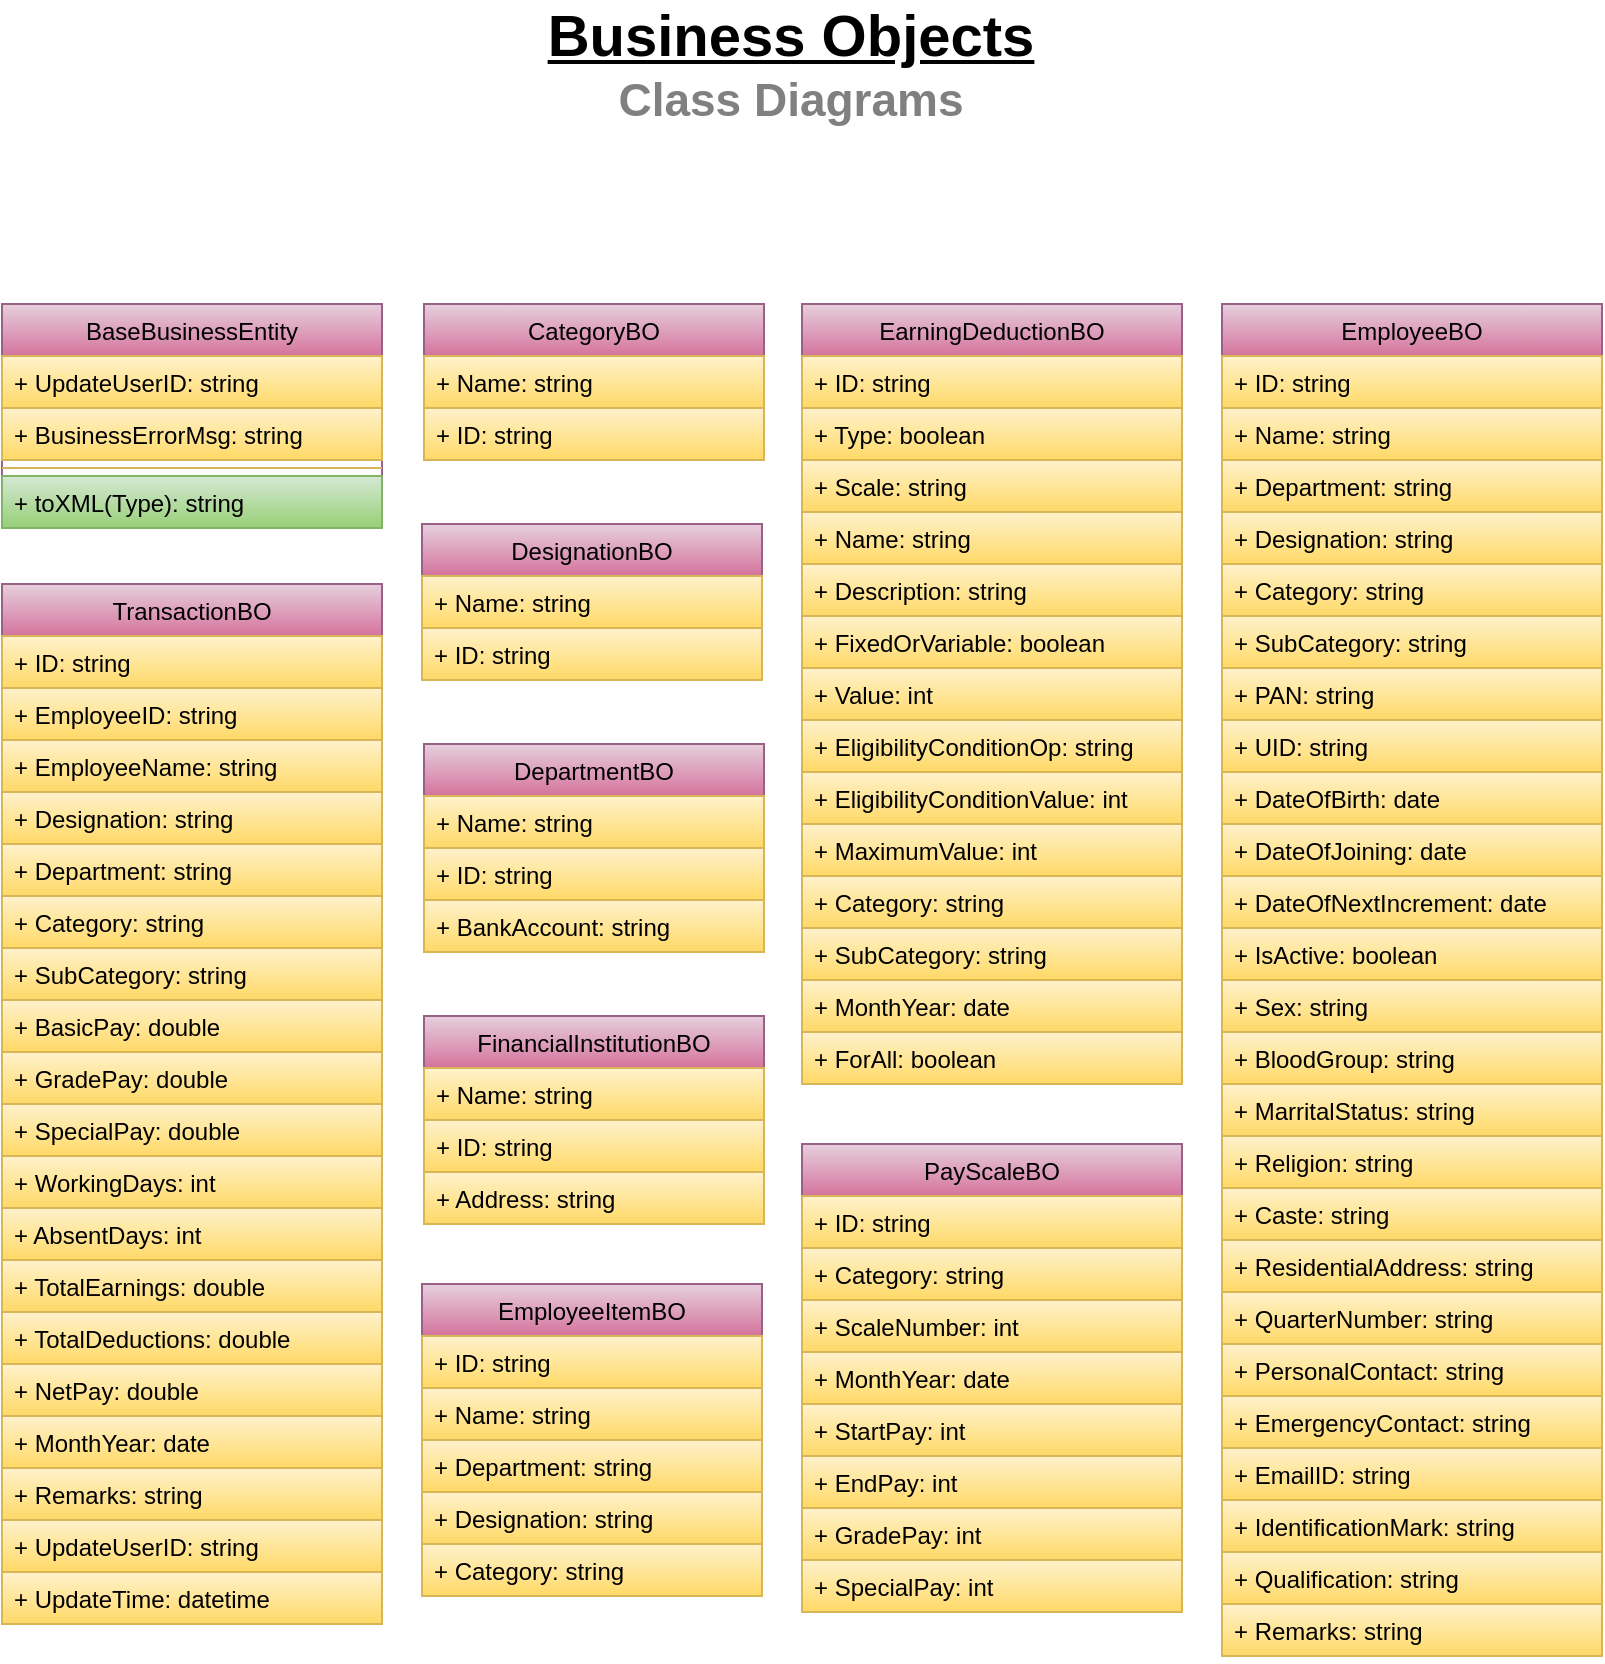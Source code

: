 <mxfile version="13.6.0" type="github">
  <diagram id="C5RBs43oDa-KdzZeNtuy" name="Page-1">
    <mxGraphModel dx="1447" dy="722" grid="1" gridSize="10" guides="1" tooltips="1" connect="1" arrows="1" fold="1" page="1" pageScale="1" pageWidth="827" pageHeight="1169" math="0" shadow="0">
      <root>
        <mxCell id="WIyWlLk6GJQsqaUBKTNV-0" />
        <mxCell id="WIyWlLk6GJQsqaUBKTNV-1" parent="WIyWlLk6GJQsqaUBKTNV-0" />
        <mxCell id="N1QTLzZFye_Z8eLdZ8pb-5" value="CategoryBO" style="swimlane;fontStyle=0;childLayout=stackLayout;horizontal=1;startSize=26;fillColor=#e6d0de;horizontalStack=0;resizeParent=1;resizeParentMax=0;resizeLast=0;collapsible=1;marginBottom=0;gradientColor=#d5739d;strokeColor=#996185;" vertex="1" parent="WIyWlLk6GJQsqaUBKTNV-1">
          <mxGeometry x="231" y="270" width="170" height="78" as="geometry" />
        </mxCell>
        <mxCell id="N1QTLzZFye_Z8eLdZ8pb-6" value="+ Name: string" style="text;strokeColor=#d6b656;fillColor=#fff2cc;align=left;verticalAlign=top;spacingLeft=4;spacingRight=4;overflow=hidden;rotatable=0;points=[[0,0.5],[1,0.5]];portConstraint=eastwest;gradientColor=#ffd966;" vertex="1" parent="N1QTLzZFye_Z8eLdZ8pb-5">
          <mxGeometry y="26" width="170" height="26" as="geometry" />
        </mxCell>
        <mxCell id="N1QTLzZFye_Z8eLdZ8pb-7" value="+ ID: string" style="text;strokeColor=#d6b656;fillColor=#fff2cc;align=left;verticalAlign=top;spacingLeft=4;spacingRight=4;overflow=hidden;rotatable=0;points=[[0,0.5],[1,0.5]];portConstraint=eastwest;gradientColor=#ffd966;" vertex="1" parent="N1QTLzZFye_Z8eLdZ8pb-5">
          <mxGeometry y="52" width="170" height="26" as="geometry" />
        </mxCell>
        <mxCell id="N1QTLzZFye_Z8eLdZ8pb-16" value="EarningDeductionBO" style="swimlane;fontStyle=0;childLayout=stackLayout;horizontal=1;startSize=26;fillColor=#e6d0de;horizontalStack=0;resizeParent=1;resizeParentMax=0;resizeLast=0;collapsible=1;marginBottom=0;gradientColor=#d5739d;strokeColor=#996185;" vertex="1" parent="WIyWlLk6GJQsqaUBKTNV-1">
          <mxGeometry x="420" y="270" width="190" height="390" as="geometry" />
        </mxCell>
        <mxCell id="N1QTLzZFye_Z8eLdZ8pb-17" value="+ ID: string" style="text;strokeColor=#d6b656;fillColor=#fff2cc;align=left;verticalAlign=top;spacingLeft=4;spacingRight=4;overflow=hidden;rotatable=0;points=[[0,0.5],[1,0.5]];portConstraint=eastwest;gradientColor=#ffd966;" vertex="1" parent="N1QTLzZFye_Z8eLdZ8pb-16">
          <mxGeometry y="26" width="190" height="26" as="geometry" />
        </mxCell>
        <mxCell id="N1QTLzZFye_Z8eLdZ8pb-25" value="+ Type: boolean" style="text;strokeColor=#d6b656;fillColor=#fff2cc;align=left;verticalAlign=top;spacingLeft=4;spacingRight=4;overflow=hidden;rotatable=0;points=[[0,0.5],[1,0.5]];portConstraint=eastwest;gradientColor=#ffd966;" vertex="1" parent="N1QTLzZFye_Z8eLdZ8pb-16">
          <mxGeometry y="52" width="190" height="26" as="geometry" />
        </mxCell>
        <mxCell id="N1QTLzZFye_Z8eLdZ8pb-24" value="+ Scale: string" style="text;strokeColor=#d6b656;fillColor=#fff2cc;align=left;verticalAlign=top;spacingLeft=4;spacingRight=4;overflow=hidden;rotatable=0;points=[[0,0.5],[1,0.5]];portConstraint=eastwest;gradientColor=#ffd966;" vertex="1" parent="N1QTLzZFye_Z8eLdZ8pb-16">
          <mxGeometry y="78" width="190" height="26" as="geometry" />
        </mxCell>
        <mxCell id="N1QTLzZFye_Z8eLdZ8pb-23" value="+ Name: string" style="text;strokeColor=#d6b656;fillColor=#fff2cc;align=left;verticalAlign=top;spacingLeft=4;spacingRight=4;overflow=hidden;rotatable=0;points=[[0,0.5],[1,0.5]];portConstraint=eastwest;gradientColor=#ffd966;" vertex="1" parent="N1QTLzZFye_Z8eLdZ8pb-16">
          <mxGeometry y="104" width="190" height="26" as="geometry" />
        </mxCell>
        <mxCell id="N1QTLzZFye_Z8eLdZ8pb-18" value="+ Description: string" style="text;strokeColor=#d6b656;fillColor=#fff2cc;align=left;verticalAlign=top;spacingLeft=4;spacingRight=4;overflow=hidden;rotatable=0;points=[[0,0.5],[1,0.5]];portConstraint=eastwest;gradientColor=#ffd966;" vertex="1" parent="N1QTLzZFye_Z8eLdZ8pb-16">
          <mxGeometry y="130" width="190" height="26" as="geometry" />
        </mxCell>
        <mxCell id="N1QTLzZFye_Z8eLdZ8pb-20" value="+ FixedOrVariable: boolean" style="text;strokeColor=#d6b656;fillColor=#fff2cc;align=left;verticalAlign=top;spacingLeft=4;spacingRight=4;overflow=hidden;rotatable=0;points=[[0,0.5],[1,0.5]];portConstraint=eastwest;gradientColor=#ffd966;" vertex="1" parent="N1QTLzZFye_Z8eLdZ8pb-16">
          <mxGeometry y="156" width="190" height="26" as="geometry" />
        </mxCell>
        <mxCell id="N1QTLzZFye_Z8eLdZ8pb-22" value="+ Value: int" style="text;strokeColor=#d6b656;fillColor=#fff2cc;align=left;verticalAlign=top;spacingLeft=4;spacingRight=4;overflow=hidden;rotatable=0;points=[[0,0.5],[1,0.5]];portConstraint=eastwest;gradientColor=#ffd966;" vertex="1" parent="N1QTLzZFye_Z8eLdZ8pb-16">
          <mxGeometry y="182" width="190" height="26" as="geometry" />
        </mxCell>
        <mxCell id="N1QTLzZFye_Z8eLdZ8pb-21" value="+ EligibilityConditionOp: string" style="text;strokeColor=#d6b656;fillColor=#fff2cc;align=left;verticalAlign=top;spacingLeft=4;spacingRight=4;overflow=hidden;rotatable=0;points=[[0,0.5],[1,0.5]];portConstraint=eastwest;gradientColor=#ffd966;" vertex="1" parent="N1QTLzZFye_Z8eLdZ8pb-16">
          <mxGeometry y="208" width="190" height="26" as="geometry" />
        </mxCell>
        <mxCell id="N1QTLzZFye_Z8eLdZ8pb-26" value="+ EligibilityConditionValue: int" style="text;strokeColor=#d6b656;fillColor=#fff2cc;align=left;verticalAlign=top;spacingLeft=4;spacingRight=4;overflow=hidden;rotatable=0;points=[[0,0.5],[1,0.5]];portConstraint=eastwest;gradientColor=#ffd966;" vertex="1" parent="N1QTLzZFye_Z8eLdZ8pb-16">
          <mxGeometry y="234" width="190" height="26" as="geometry" />
        </mxCell>
        <mxCell id="N1QTLzZFye_Z8eLdZ8pb-27" value="+ MaximumValue: int" style="text;strokeColor=#d6b656;fillColor=#fff2cc;align=left;verticalAlign=top;spacingLeft=4;spacingRight=4;overflow=hidden;rotatable=0;points=[[0,0.5],[1,0.5]];portConstraint=eastwest;gradientColor=#ffd966;" vertex="1" parent="N1QTLzZFye_Z8eLdZ8pb-16">
          <mxGeometry y="260" width="190" height="26" as="geometry" />
        </mxCell>
        <mxCell id="N1QTLzZFye_Z8eLdZ8pb-28" value="+ Category: string" style="text;strokeColor=#d6b656;fillColor=#fff2cc;align=left;verticalAlign=top;spacingLeft=4;spacingRight=4;overflow=hidden;rotatable=0;points=[[0,0.5],[1,0.5]];portConstraint=eastwest;gradientColor=#ffd966;" vertex="1" parent="N1QTLzZFye_Z8eLdZ8pb-16">
          <mxGeometry y="286" width="190" height="26" as="geometry" />
        </mxCell>
        <mxCell id="N1QTLzZFye_Z8eLdZ8pb-29" value="+ SubCategory: string" style="text;strokeColor=#d6b656;fillColor=#fff2cc;align=left;verticalAlign=top;spacingLeft=4;spacingRight=4;overflow=hidden;rotatable=0;points=[[0,0.5],[1,0.5]];portConstraint=eastwest;gradientColor=#ffd966;" vertex="1" parent="N1QTLzZFye_Z8eLdZ8pb-16">
          <mxGeometry y="312" width="190" height="26" as="geometry" />
        </mxCell>
        <mxCell id="N1QTLzZFye_Z8eLdZ8pb-19" value="+ MonthYear: date" style="text;strokeColor=#d6b656;fillColor=#fff2cc;align=left;verticalAlign=top;spacingLeft=4;spacingRight=4;overflow=hidden;rotatable=0;points=[[0,0.5],[1,0.5]];portConstraint=eastwest;gradientColor=#ffd966;" vertex="1" parent="N1QTLzZFye_Z8eLdZ8pb-16">
          <mxGeometry y="338" width="190" height="26" as="geometry" />
        </mxCell>
        <mxCell id="N1QTLzZFye_Z8eLdZ8pb-30" value="+ ForAll: boolean" style="text;strokeColor=#d6b656;fillColor=#fff2cc;align=left;verticalAlign=top;spacingLeft=4;spacingRight=4;overflow=hidden;rotatable=0;points=[[0,0.5],[1,0.5]];portConstraint=eastwest;gradientColor=#ffd966;" vertex="1" parent="N1QTLzZFye_Z8eLdZ8pb-16">
          <mxGeometry y="364" width="190" height="26" as="geometry" />
        </mxCell>
        <mxCell id="N1QTLzZFye_Z8eLdZ8pb-46" value="EmployeeBO" style="swimlane;fontStyle=0;childLayout=stackLayout;horizontal=1;startSize=26;fillColor=#e6d0de;horizontalStack=0;resizeParent=1;resizeParentMax=0;resizeLast=0;collapsible=1;marginBottom=0;gradientColor=#d5739d;strokeColor=#996185;" vertex="1" parent="WIyWlLk6GJQsqaUBKTNV-1">
          <mxGeometry x="630" y="270" width="190" height="676" as="geometry" />
        </mxCell>
        <mxCell id="N1QTLzZFye_Z8eLdZ8pb-47" value="+ ID: string" style="text;strokeColor=#d6b656;fillColor=#fff2cc;align=left;verticalAlign=top;spacingLeft=4;spacingRight=4;overflow=hidden;rotatable=0;points=[[0,0.5],[1,0.5]];portConstraint=eastwest;gradientColor=#ffd966;" vertex="1" parent="N1QTLzZFye_Z8eLdZ8pb-46">
          <mxGeometry y="26" width="190" height="26" as="geometry" />
        </mxCell>
        <mxCell id="N1QTLzZFye_Z8eLdZ8pb-48" value="+ Name: string" style="text;strokeColor=#d6b656;fillColor=#fff2cc;align=left;verticalAlign=top;spacingLeft=4;spacingRight=4;overflow=hidden;rotatable=0;points=[[0,0.5],[1,0.5]];portConstraint=eastwest;gradientColor=#ffd966;" vertex="1" parent="N1QTLzZFye_Z8eLdZ8pb-46">
          <mxGeometry y="52" width="190" height="26" as="geometry" />
        </mxCell>
        <mxCell id="N1QTLzZFye_Z8eLdZ8pb-49" value="+ Department: string" style="text;strokeColor=#d6b656;fillColor=#fff2cc;align=left;verticalAlign=top;spacingLeft=4;spacingRight=4;overflow=hidden;rotatable=0;points=[[0,0.5],[1,0.5]];portConstraint=eastwest;gradientColor=#ffd966;" vertex="1" parent="N1QTLzZFye_Z8eLdZ8pb-46">
          <mxGeometry y="78" width="190" height="26" as="geometry" />
        </mxCell>
        <mxCell id="N1QTLzZFye_Z8eLdZ8pb-50" value="+ Designation: string" style="text;strokeColor=#d6b656;fillColor=#fff2cc;align=left;verticalAlign=top;spacingLeft=4;spacingRight=4;overflow=hidden;rotatable=0;points=[[0,0.5],[1,0.5]];portConstraint=eastwest;gradientColor=#ffd966;" vertex="1" parent="N1QTLzZFye_Z8eLdZ8pb-46">
          <mxGeometry y="104" width="190" height="26" as="geometry" />
        </mxCell>
        <mxCell id="N1QTLzZFye_Z8eLdZ8pb-51" value="+ Category: string" style="text;strokeColor=#d6b656;fillColor=#fff2cc;align=left;verticalAlign=top;spacingLeft=4;spacingRight=4;overflow=hidden;rotatable=0;points=[[0,0.5],[1,0.5]];portConstraint=eastwest;gradientColor=#ffd966;" vertex="1" parent="N1QTLzZFye_Z8eLdZ8pb-46">
          <mxGeometry y="130" width="190" height="26" as="geometry" />
        </mxCell>
        <mxCell id="N1QTLzZFye_Z8eLdZ8pb-52" value="+ SubCategory: string" style="text;strokeColor=#d6b656;fillColor=#fff2cc;align=left;verticalAlign=top;spacingLeft=4;spacingRight=4;overflow=hidden;rotatable=0;points=[[0,0.5],[1,0.5]];portConstraint=eastwest;gradientColor=#ffd966;" vertex="1" parent="N1QTLzZFye_Z8eLdZ8pb-46">
          <mxGeometry y="156" width="190" height="26" as="geometry" />
        </mxCell>
        <mxCell id="N1QTLzZFye_Z8eLdZ8pb-53" value="+ PAN: string" style="text;strokeColor=#d6b656;fillColor=#fff2cc;align=left;verticalAlign=top;spacingLeft=4;spacingRight=4;overflow=hidden;rotatable=0;points=[[0,0.5],[1,0.5]];portConstraint=eastwest;gradientColor=#ffd966;" vertex="1" parent="N1QTLzZFye_Z8eLdZ8pb-46">
          <mxGeometry y="182" width="190" height="26" as="geometry" />
        </mxCell>
        <mxCell id="N1QTLzZFye_Z8eLdZ8pb-54" value="+ UID: string" style="text;strokeColor=#d6b656;fillColor=#fff2cc;align=left;verticalAlign=top;spacingLeft=4;spacingRight=4;overflow=hidden;rotatable=0;points=[[0,0.5],[1,0.5]];portConstraint=eastwest;gradientColor=#ffd966;" vertex="1" parent="N1QTLzZFye_Z8eLdZ8pb-46">
          <mxGeometry y="208" width="190" height="26" as="geometry" />
        </mxCell>
        <mxCell id="N1QTLzZFye_Z8eLdZ8pb-55" value="+ DateOfBirth: date" style="text;strokeColor=#d6b656;fillColor=#fff2cc;align=left;verticalAlign=top;spacingLeft=4;spacingRight=4;overflow=hidden;rotatable=0;points=[[0,0.5],[1,0.5]];portConstraint=eastwest;gradientColor=#ffd966;" vertex="1" parent="N1QTLzZFye_Z8eLdZ8pb-46">
          <mxGeometry y="234" width="190" height="26" as="geometry" />
        </mxCell>
        <mxCell id="N1QTLzZFye_Z8eLdZ8pb-56" value="+ DateOfJoining: date" style="text;strokeColor=#d6b656;fillColor=#fff2cc;align=left;verticalAlign=top;spacingLeft=4;spacingRight=4;overflow=hidden;rotatable=0;points=[[0,0.5],[1,0.5]];portConstraint=eastwest;gradientColor=#ffd966;" vertex="1" parent="N1QTLzZFye_Z8eLdZ8pb-46">
          <mxGeometry y="260" width="190" height="26" as="geometry" />
        </mxCell>
        <mxCell id="N1QTLzZFye_Z8eLdZ8pb-57" value="+ DateOfNextIncrement: date" style="text;strokeColor=#d6b656;fillColor=#fff2cc;align=left;verticalAlign=top;spacingLeft=4;spacingRight=4;overflow=hidden;rotatable=0;points=[[0,0.5],[1,0.5]];portConstraint=eastwest;gradientColor=#ffd966;" vertex="1" parent="N1QTLzZFye_Z8eLdZ8pb-46">
          <mxGeometry y="286" width="190" height="26" as="geometry" />
        </mxCell>
        <mxCell id="N1QTLzZFye_Z8eLdZ8pb-58" value="+ IsActive: boolean" style="text;strokeColor=#d6b656;fillColor=#fff2cc;align=left;verticalAlign=top;spacingLeft=4;spacingRight=4;overflow=hidden;rotatable=0;points=[[0,0.5],[1,0.5]];portConstraint=eastwest;gradientColor=#ffd966;" vertex="1" parent="N1QTLzZFye_Z8eLdZ8pb-46">
          <mxGeometry y="312" width="190" height="26" as="geometry" />
        </mxCell>
        <mxCell id="N1QTLzZFye_Z8eLdZ8pb-61" value="+ Sex: string" style="text;strokeColor=#d6b656;fillColor=#fff2cc;align=left;verticalAlign=top;spacingLeft=4;spacingRight=4;overflow=hidden;rotatable=0;points=[[0,0.5],[1,0.5]];portConstraint=eastwest;gradientColor=#ffd966;" vertex="1" parent="N1QTLzZFye_Z8eLdZ8pb-46">
          <mxGeometry y="338" width="190" height="26" as="geometry" />
        </mxCell>
        <mxCell id="N1QTLzZFye_Z8eLdZ8pb-64" value="+ BloodGroup: string" style="text;strokeColor=#d6b656;fillColor=#fff2cc;align=left;verticalAlign=top;spacingLeft=4;spacingRight=4;overflow=hidden;rotatable=0;points=[[0,0.5],[1,0.5]];portConstraint=eastwest;gradientColor=#ffd966;" vertex="1" parent="N1QTLzZFye_Z8eLdZ8pb-46">
          <mxGeometry y="364" width="190" height="26" as="geometry" />
        </mxCell>
        <mxCell id="N1QTLzZFye_Z8eLdZ8pb-66" value="+ MarritalStatus: string" style="text;strokeColor=#d6b656;fillColor=#fff2cc;align=left;verticalAlign=top;spacingLeft=4;spacingRight=4;overflow=hidden;rotatable=0;points=[[0,0.5],[1,0.5]];portConstraint=eastwest;gradientColor=#ffd966;" vertex="1" parent="N1QTLzZFye_Z8eLdZ8pb-46">
          <mxGeometry y="390" width="190" height="26" as="geometry" />
        </mxCell>
        <mxCell id="N1QTLzZFye_Z8eLdZ8pb-65" value="+ Religion: string" style="text;strokeColor=#d6b656;fillColor=#fff2cc;align=left;verticalAlign=top;spacingLeft=4;spacingRight=4;overflow=hidden;rotatable=0;points=[[0,0.5],[1,0.5]];portConstraint=eastwest;gradientColor=#ffd966;" vertex="1" parent="N1QTLzZFye_Z8eLdZ8pb-46">
          <mxGeometry y="416" width="190" height="26" as="geometry" />
        </mxCell>
        <mxCell id="N1QTLzZFye_Z8eLdZ8pb-63" value="+ Caste: string" style="text;strokeColor=#d6b656;fillColor=#fff2cc;align=left;verticalAlign=top;spacingLeft=4;spacingRight=4;overflow=hidden;rotatable=0;points=[[0,0.5],[1,0.5]];portConstraint=eastwest;gradientColor=#ffd966;" vertex="1" parent="N1QTLzZFye_Z8eLdZ8pb-46">
          <mxGeometry y="442" width="190" height="26" as="geometry" />
        </mxCell>
        <mxCell id="N1QTLzZFye_Z8eLdZ8pb-62" value="+ ResidentialAddress: string" style="text;strokeColor=#d6b656;fillColor=#fff2cc;align=left;verticalAlign=top;spacingLeft=4;spacingRight=4;overflow=hidden;rotatable=0;points=[[0,0.5],[1,0.5]];portConstraint=eastwest;gradientColor=#ffd966;" vertex="1" parent="N1QTLzZFye_Z8eLdZ8pb-46">
          <mxGeometry y="468" width="190" height="26" as="geometry" />
        </mxCell>
        <mxCell id="N1QTLzZFye_Z8eLdZ8pb-59" value="+ QuarterNumber: string" style="text;strokeColor=#d6b656;fillColor=#fff2cc;align=left;verticalAlign=top;spacingLeft=4;spacingRight=4;overflow=hidden;rotatable=0;points=[[0,0.5],[1,0.5]];portConstraint=eastwest;gradientColor=#ffd966;" vertex="1" parent="N1QTLzZFye_Z8eLdZ8pb-46">
          <mxGeometry y="494" width="190" height="26" as="geometry" />
        </mxCell>
        <mxCell id="N1QTLzZFye_Z8eLdZ8pb-60" value="+ PersonalContact: string" style="text;strokeColor=#d6b656;fillColor=#fff2cc;align=left;verticalAlign=top;spacingLeft=4;spacingRight=4;overflow=hidden;rotatable=0;points=[[0,0.5],[1,0.5]];portConstraint=eastwest;gradientColor=#ffd966;" vertex="1" parent="N1QTLzZFye_Z8eLdZ8pb-46">
          <mxGeometry y="520" width="190" height="26" as="geometry" />
        </mxCell>
        <mxCell id="N1QTLzZFye_Z8eLdZ8pb-69" value="+ EmergencyContact: string" style="text;strokeColor=#d6b656;fillColor=#fff2cc;align=left;verticalAlign=top;spacingLeft=4;spacingRight=4;overflow=hidden;rotatable=0;points=[[0,0.5],[1,0.5]];portConstraint=eastwest;gradientColor=#ffd966;" vertex="1" parent="N1QTLzZFye_Z8eLdZ8pb-46">
          <mxGeometry y="546" width="190" height="26" as="geometry" />
        </mxCell>
        <mxCell id="N1QTLzZFye_Z8eLdZ8pb-68" value="+ EmailID: string" style="text;strokeColor=#d6b656;fillColor=#fff2cc;align=left;verticalAlign=top;spacingLeft=4;spacingRight=4;overflow=hidden;rotatable=0;points=[[0,0.5],[1,0.5]];portConstraint=eastwest;gradientColor=#ffd966;" vertex="1" parent="N1QTLzZFye_Z8eLdZ8pb-46">
          <mxGeometry y="572" width="190" height="26" as="geometry" />
        </mxCell>
        <mxCell id="N1QTLzZFye_Z8eLdZ8pb-67" value="+ IdentificationMark: string" style="text;strokeColor=#d6b656;fillColor=#fff2cc;align=left;verticalAlign=top;spacingLeft=4;spacingRight=4;overflow=hidden;rotatable=0;points=[[0,0.5],[1,0.5]];portConstraint=eastwest;gradientColor=#ffd966;" vertex="1" parent="N1QTLzZFye_Z8eLdZ8pb-46">
          <mxGeometry y="598" width="190" height="26" as="geometry" />
        </mxCell>
        <mxCell id="N1QTLzZFye_Z8eLdZ8pb-72" value="+ Qualification: string" style="text;strokeColor=#d6b656;fillColor=#fff2cc;align=left;verticalAlign=top;spacingLeft=4;spacingRight=4;overflow=hidden;rotatable=0;points=[[0,0.5],[1,0.5]];portConstraint=eastwest;gradientColor=#ffd966;" vertex="1" parent="N1QTLzZFye_Z8eLdZ8pb-46">
          <mxGeometry y="624" width="190" height="26" as="geometry" />
        </mxCell>
        <mxCell id="N1QTLzZFye_Z8eLdZ8pb-71" value="+ Remarks: string" style="text;strokeColor=#d6b656;fillColor=#fff2cc;align=left;verticalAlign=top;spacingLeft=4;spacingRight=4;overflow=hidden;rotatable=0;points=[[0,0.5],[1,0.5]];portConstraint=eastwest;gradientColor=#ffd966;" vertex="1" parent="N1QTLzZFye_Z8eLdZ8pb-46">
          <mxGeometry y="650" width="190" height="26" as="geometry" />
        </mxCell>
        <mxCell id="N1QTLzZFye_Z8eLdZ8pb-13" value="DesignationBO" style="swimlane;fontStyle=0;childLayout=stackLayout;horizontal=1;startSize=26;fillColor=#e6d0de;horizontalStack=0;resizeParent=1;resizeParentMax=0;resizeLast=0;collapsible=1;marginBottom=0;gradientColor=#d5739d;strokeColor=#996185;" vertex="1" parent="WIyWlLk6GJQsqaUBKTNV-1">
          <mxGeometry x="230" y="380" width="170" height="78" as="geometry" />
        </mxCell>
        <mxCell id="N1QTLzZFye_Z8eLdZ8pb-14" value="+ Name: string" style="text;strokeColor=#d6b656;fillColor=#fff2cc;align=left;verticalAlign=top;spacingLeft=4;spacingRight=4;overflow=hidden;rotatable=0;points=[[0,0.5],[1,0.5]];portConstraint=eastwest;gradientColor=#ffd966;" vertex="1" parent="N1QTLzZFye_Z8eLdZ8pb-13">
          <mxGeometry y="26" width="170" height="26" as="geometry" />
        </mxCell>
        <mxCell id="N1QTLzZFye_Z8eLdZ8pb-15" value="+ ID: string" style="text;strokeColor=#d6b656;fillColor=#fff2cc;align=left;verticalAlign=top;spacingLeft=4;spacingRight=4;overflow=hidden;rotatable=0;points=[[0,0.5],[1,0.5]];portConstraint=eastwest;gradientColor=#ffd966;" vertex="1" parent="N1QTLzZFye_Z8eLdZ8pb-13">
          <mxGeometry y="52" width="170" height="26" as="geometry" />
        </mxCell>
        <mxCell id="N1QTLzZFye_Z8eLdZ8pb-9" value="DepartmentBO" style="swimlane;fontStyle=0;childLayout=stackLayout;horizontal=1;startSize=26;fillColor=#e6d0de;horizontalStack=0;resizeParent=1;resizeParentMax=0;resizeLast=0;collapsible=1;marginBottom=0;gradientColor=#d5739d;strokeColor=#996185;" vertex="1" parent="WIyWlLk6GJQsqaUBKTNV-1">
          <mxGeometry x="231" y="490" width="170" height="104" as="geometry" />
        </mxCell>
        <mxCell id="N1QTLzZFye_Z8eLdZ8pb-10" value="+ Name: string" style="text;strokeColor=#d6b656;fillColor=#fff2cc;align=left;verticalAlign=top;spacingLeft=4;spacingRight=4;overflow=hidden;rotatable=0;points=[[0,0.5],[1,0.5]];portConstraint=eastwest;gradientColor=#ffd966;" vertex="1" parent="N1QTLzZFye_Z8eLdZ8pb-9">
          <mxGeometry y="26" width="170" height="26" as="geometry" />
        </mxCell>
        <mxCell id="N1QTLzZFye_Z8eLdZ8pb-11" value="+ ID: string" style="text;strokeColor=#d6b656;fillColor=#fff2cc;align=left;verticalAlign=top;spacingLeft=4;spacingRight=4;overflow=hidden;rotatable=0;points=[[0,0.5],[1,0.5]];portConstraint=eastwest;gradientColor=#ffd966;" vertex="1" parent="N1QTLzZFye_Z8eLdZ8pb-9">
          <mxGeometry y="52" width="170" height="26" as="geometry" />
        </mxCell>
        <mxCell id="N1QTLzZFye_Z8eLdZ8pb-12" value="+ BankAccount: string" style="text;strokeColor=#d6b656;fillColor=#fff2cc;align=left;verticalAlign=top;spacingLeft=4;spacingRight=4;overflow=hidden;rotatable=0;points=[[0,0.5],[1,0.5]];portConstraint=eastwest;gradientColor=#ffd966;" vertex="1" parent="N1QTLzZFye_Z8eLdZ8pb-9">
          <mxGeometry y="78" width="170" height="26" as="geometry" />
        </mxCell>
        <mxCell id="N1QTLzZFye_Z8eLdZ8pb-73" value="FinancialInstitutionBO" style="swimlane;fontStyle=0;childLayout=stackLayout;horizontal=1;startSize=26;fillColor=#e6d0de;horizontalStack=0;resizeParent=1;resizeParentMax=0;resizeLast=0;collapsible=1;marginBottom=0;gradientColor=#d5739d;strokeColor=#996185;" vertex="1" parent="WIyWlLk6GJQsqaUBKTNV-1">
          <mxGeometry x="231" y="626" width="170" height="104" as="geometry" />
        </mxCell>
        <mxCell id="N1QTLzZFye_Z8eLdZ8pb-74" value="+ Name: string" style="text;strokeColor=#d6b656;fillColor=#fff2cc;align=left;verticalAlign=top;spacingLeft=4;spacingRight=4;overflow=hidden;rotatable=0;points=[[0,0.5],[1,0.5]];portConstraint=eastwest;gradientColor=#ffd966;" vertex="1" parent="N1QTLzZFye_Z8eLdZ8pb-73">
          <mxGeometry y="26" width="170" height="26" as="geometry" />
        </mxCell>
        <mxCell id="N1QTLzZFye_Z8eLdZ8pb-75" value="+ ID: string" style="text;strokeColor=#d6b656;fillColor=#fff2cc;align=left;verticalAlign=top;spacingLeft=4;spacingRight=4;overflow=hidden;rotatable=0;points=[[0,0.5],[1,0.5]];portConstraint=eastwest;gradientColor=#ffd966;" vertex="1" parent="N1QTLzZFye_Z8eLdZ8pb-73">
          <mxGeometry y="52" width="170" height="26" as="geometry" />
        </mxCell>
        <mxCell id="N1QTLzZFye_Z8eLdZ8pb-76" value="+ Address: string" style="text;strokeColor=#d6b656;fillColor=#fff2cc;align=left;verticalAlign=top;spacingLeft=4;spacingRight=4;overflow=hidden;rotatable=0;points=[[0,0.5],[1,0.5]];portConstraint=eastwest;gradientColor=#ffd966;" vertex="1" parent="N1QTLzZFye_Z8eLdZ8pb-73">
          <mxGeometry y="78" width="170" height="26" as="geometry" />
        </mxCell>
        <mxCell id="N1QTLzZFye_Z8eLdZ8pb-77" value="PayScaleBO" style="swimlane;fontStyle=0;childLayout=stackLayout;horizontal=1;startSize=26;fillColor=#e6d0de;horizontalStack=0;resizeParent=1;resizeParentMax=0;resizeLast=0;collapsible=1;marginBottom=0;gradientColor=#d5739d;strokeColor=#996185;" vertex="1" parent="WIyWlLk6GJQsqaUBKTNV-1">
          <mxGeometry x="420" y="690" width="190" height="234" as="geometry" />
        </mxCell>
        <mxCell id="N1QTLzZFye_Z8eLdZ8pb-79" value="+ ID: string" style="text;strokeColor=#d6b656;fillColor=#fff2cc;align=left;verticalAlign=top;spacingLeft=4;spacingRight=4;overflow=hidden;rotatable=0;points=[[0,0.5],[1,0.5]];portConstraint=eastwest;gradientColor=#ffd966;" vertex="1" parent="N1QTLzZFye_Z8eLdZ8pb-77">
          <mxGeometry y="26" width="190" height="26" as="geometry" />
        </mxCell>
        <mxCell id="N1QTLzZFye_Z8eLdZ8pb-83" value="+ Category: string" style="text;strokeColor=#d6b656;fillColor=#fff2cc;align=left;verticalAlign=top;spacingLeft=4;spacingRight=4;overflow=hidden;rotatable=0;points=[[0,0.5],[1,0.5]];portConstraint=eastwest;gradientColor=#ffd966;" vertex="1" parent="N1QTLzZFye_Z8eLdZ8pb-77">
          <mxGeometry y="52" width="190" height="26" as="geometry" />
        </mxCell>
        <mxCell id="N1QTLzZFye_Z8eLdZ8pb-81" value="+ ScaleNumber: int" style="text;strokeColor=#d6b656;fillColor=#fff2cc;align=left;verticalAlign=top;spacingLeft=4;spacingRight=4;overflow=hidden;rotatable=0;points=[[0,0.5],[1,0.5]];portConstraint=eastwest;gradientColor=#ffd966;" vertex="1" parent="N1QTLzZFye_Z8eLdZ8pb-77">
          <mxGeometry y="78" width="190" height="26" as="geometry" />
        </mxCell>
        <mxCell id="N1QTLzZFye_Z8eLdZ8pb-82" value="+ MonthYear: date" style="text;strokeColor=#d6b656;fillColor=#fff2cc;align=left;verticalAlign=top;spacingLeft=4;spacingRight=4;overflow=hidden;rotatable=0;points=[[0,0.5],[1,0.5]];portConstraint=eastwest;gradientColor=#ffd966;" vertex="1" parent="N1QTLzZFye_Z8eLdZ8pb-77">
          <mxGeometry y="104" width="190" height="26" as="geometry" />
        </mxCell>
        <mxCell id="N1QTLzZFye_Z8eLdZ8pb-78" value="+ StartPay: int" style="text;strokeColor=#d6b656;fillColor=#fff2cc;align=left;verticalAlign=top;spacingLeft=4;spacingRight=4;overflow=hidden;rotatable=0;points=[[0,0.5],[1,0.5]];portConstraint=eastwest;gradientColor=#ffd966;" vertex="1" parent="N1QTLzZFye_Z8eLdZ8pb-77">
          <mxGeometry y="130" width="190" height="26" as="geometry" />
        </mxCell>
        <mxCell id="N1QTLzZFye_Z8eLdZ8pb-85" value="+ EndPay: int" style="text;strokeColor=#d6b656;fillColor=#fff2cc;align=left;verticalAlign=top;spacingLeft=4;spacingRight=4;overflow=hidden;rotatable=0;points=[[0,0.5],[1,0.5]];portConstraint=eastwest;gradientColor=#ffd966;" vertex="1" parent="N1QTLzZFye_Z8eLdZ8pb-77">
          <mxGeometry y="156" width="190" height="26" as="geometry" />
        </mxCell>
        <mxCell id="N1QTLzZFye_Z8eLdZ8pb-84" value="+ GradePay: int" style="text;strokeColor=#d6b656;fillColor=#fff2cc;align=left;verticalAlign=top;spacingLeft=4;spacingRight=4;overflow=hidden;rotatable=0;points=[[0,0.5],[1,0.5]];portConstraint=eastwest;gradientColor=#ffd966;" vertex="1" parent="N1QTLzZFye_Z8eLdZ8pb-77">
          <mxGeometry y="182" width="190" height="26" as="geometry" />
        </mxCell>
        <mxCell id="N1QTLzZFye_Z8eLdZ8pb-80" value="+ SpecialPay: int" style="text;strokeColor=#d6b656;fillColor=#fff2cc;align=left;verticalAlign=top;spacingLeft=4;spacingRight=4;overflow=hidden;rotatable=0;points=[[0,0.5],[1,0.5]];portConstraint=eastwest;gradientColor=#ffd966;" vertex="1" parent="N1QTLzZFye_Z8eLdZ8pb-77">
          <mxGeometry y="208" width="190" height="26" as="geometry" />
        </mxCell>
        <mxCell id="N1QTLzZFye_Z8eLdZ8pb-107" value="EmployeeItemBO" style="swimlane;fontStyle=0;childLayout=stackLayout;horizontal=1;startSize=26;fillColor=#e6d0de;horizontalStack=0;resizeParent=1;resizeParentMax=0;resizeLast=0;collapsible=1;marginBottom=0;gradientColor=#d5739d;strokeColor=#996185;" vertex="1" parent="WIyWlLk6GJQsqaUBKTNV-1">
          <mxGeometry x="230" y="760" width="170" height="156" as="geometry" />
        </mxCell>
        <mxCell id="N1QTLzZFye_Z8eLdZ8pb-108" value="+ ID: string" style="text;strokeColor=#d6b656;fillColor=#fff2cc;align=left;verticalAlign=top;spacingLeft=4;spacingRight=4;overflow=hidden;rotatable=0;points=[[0,0.5],[1,0.5]];portConstraint=eastwest;gradientColor=#ffd966;" vertex="1" parent="N1QTLzZFye_Z8eLdZ8pb-107">
          <mxGeometry y="26" width="170" height="26" as="geometry" />
        </mxCell>
        <mxCell id="N1QTLzZFye_Z8eLdZ8pb-109" value="+ Name: string" style="text;strokeColor=#d6b656;fillColor=#fff2cc;align=left;verticalAlign=top;spacingLeft=4;spacingRight=4;overflow=hidden;rotatable=0;points=[[0,0.5],[1,0.5]];portConstraint=eastwest;gradientColor=#ffd966;" vertex="1" parent="N1QTLzZFye_Z8eLdZ8pb-107">
          <mxGeometry y="52" width="170" height="26" as="geometry" />
        </mxCell>
        <mxCell id="N1QTLzZFye_Z8eLdZ8pb-110" value="+ Department: string" style="text;strokeColor=#d6b656;fillColor=#fff2cc;align=left;verticalAlign=top;spacingLeft=4;spacingRight=4;overflow=hidden;rotatable=0;points=[[0,0.5],[1,0.5]];portConstraint=eastwest;aspect=fixed;gradientColor=#ffd966;" vertex="1" parent="N1QTLzZFye_Z8eLdZ8pb-107">
          <mxGeometry y="78" width="170" height="26" as="geometry" />
        </mxCell>
        <mxCell id="N1QTLzZFye_Z8eLdZ8pb-111" value="+ Designation: string" style="text;strokeColor=#d6b656;fillColor=#fff2cc;align=left;verticalAlign=top;spacingLeft=4;spacingRight=4;overflow=hidden;rotatable=0;points=[[0,0.5],[1,0.5]];portConstraint=eastwest;gradientColor=#ffd966;" vertex="1" parent="N1QTLzZFye_Z8eLdZ8pb-107">
          <mxGeometry y="104" width="170" height="26" as="geometry" />
        </mxCell>
        <mxCell id="N1QTLzZFye_Z8eLdZ8pb-112" value="+ Category: string" style="text;strokeColor=#d6b656;fillColor=#fff2cc;align=left;verticalAlign=top;spacingLeft=4;spacingRight=4;overflow=hidden;rotatable=0;points=[[0,0.5],[1,0.5]];portConstraint=eastwest;gradientColor=#ffd966;" vertex="1" parent="N1QTLzZFye_Z8eLdZ8pb-107">
          <mxGeometry y="130" width="170" height="26" as="geometry" />
        </mxCell>
        <mxCell id="N1QTLzZFye_Z8eLdZ8pb-86" value="TransactionBO" style="swimlane;fontStyle=0;childLayout=stackLayout;horizontal=1;startSize=26;fillColor=#e6d0de;horizontalStack=0;resizeParent=1;resizeParentMax=0;resizeLast=0;collapsible=1;marginBottom=0;gradientColor=#d5739d;strokeColor=#996185;" vertex="1" parent="WIyWlLk6GJQsqaUBKTNV-1">
          <mxGeometry x="20" y="410" width="190" height="520" as="geometry" />
        </mxCell>
        <mxCell id="N1QTLzZFye_Z8eLdZ8pb-87" value="+ ID: string" style="text;strokeColor=#d6b656;fillColor=#fff2cc;align=left;verticalAlign=top;spacingLeft=4;spacingRight=4;overflow=hidden;rotatable=0;points=[[0,0.5],[1,0.5]];portConstraint=eastwest;gradientColor=#ffd966;" vertex="1" parent="N1QTLzZFye_Z8eLdZ8pb-86">
          <mxGeometry y="26" width="190" height="26" as="geometry" />
        </mxCell>
        <mxCell id="N1QTLzZFye_Z8eLdZ8pb-95" value="+ EmployeeID: string" style="text;strokeColor=#d6b656;fillColor=#fff2cc;align=left;verticalAlign=top;spacingLeft=4;spacingRight=4;overflow=hidden;rotatable=0;points=[[0,0.5],[1,0.5]];portConstraint=eastwest;gradientColor=#ffd966;" vertex="1" parent="N1QTLzZFye_Z8eLdZ8pb-86">
          <mxGeometry y="52" width="190" height="26" as="geometry" />
        </mxCell>
        <mxCell id="N1QTLzZFye_Z8eLdZ8pb-96" value="+ EmployeeName: string" style="text;strokeColor=#d6b656;fillColor=#fff2cc;align=left;verticalAlign=top;spacingLeft=4;spacingRight=4;overflow=hidden;rotatable=0;points=[[0,0.5],[1,0.5]];portConstraint=eastwest;gradientColor=#ffd966;" vertex="1" parent="N1QTLzZFye_Z8eLdZ8pb-86">
          <mxGeometry y="78" width="190" height="26" as="geometry" />
        </mxCell>
        <mxCell id="N1QTLzZFye_Z8eLdZ8pb-98" value="+ Designation: string" style="text;strokeColor=#d6b656;fillColor=#fff2cc;align=left;verticalAlign=top;spacingLeft=4;spacingRight=4;overflow=hidden;rotatable=0;points=[[0,0.5],[1,0.5]];portConstraint=eastwest;gradientColor=#ffd966;" vertex="1" parent="N1QTLzZFye_Z8eLdZ8pb-86">
          <mxGeometry y="104" width="190" height="26" as="geometry" />
        </mxCell>
        <mxCell id="N1QTLzZFye_Z8eLdZ8pb-97" value="+ Department: string" style="text;strokeColor=#d6b656;fillColor=#fff2cc;align=left;verticalAlign=top;spacingLeft=4;spacingRight=4;overflow=hidden;rotatable=0;points=[[0,0.5],[1,0.5]];portConstraint=eastwest;gradientColor=#ffd966;" vertex="1" parent="N1QTLzZFye_Z8eLdZ8pb-86">
          <mxGeometry y="130" width="190" height="26" as="geometry" />
        </mxCell>
        <mxCell id="N1QTLzZFye_Z8eLdZ8pb-88" value="+ Category: string" style="text;strokeColor=#d6b656;fillColor=#fff2cc;align=left;verticalAlign=top;spacingLeft=4;spacingRight=4;overflow=hidden;rotatable=0;points=[[0,0.5],[1,0.5]];portConstraint=eastwest;gradientColor=#ffd966;" vertex="1" parent="N1QTLzZFye_Z8eLdZ8pb-86">
          <mxGeometry y="156" width="190" height="26" as="geometry" />
        </mxCell>
        <mxCell id="N1QTLzZFye_Z8eLdZ8pb-103" value="+ SubCategory: string" style="text;strokeColor=#d6b656;fillColor=#fff2cc;align=left;verticalAlign=top;spacingLeft=4;spacingRight=4;overflow=hidden;rotatable=0;points=[[0,0.5],[1,0.5]];portConstraint=eastwest;gradientColor=#ffd966;" vertex="1" parent="N1QTLzZFye_Z8eLdZ8pb-86">
          <mxGeometry y="182" width="190" height="26" as="geometry" />
        </mxCell>
        <mxCell id="N1QTLzZFye_Z8eLdZ8pb-92" value="+ BasicPay: double" style="text;strokeColor=#d6b656;fillColor=#fff2cc;align=left;verticalAlign=top;spacingLeft=4;spacingRight=4;overflow=hidden;rotatable=0;points=[[0,0.5],[1,0.5]];portConstraint=eastwest;gradientColor=#ffd966;" vertex="1" parent="N1QTLzZFye_Z8eLdZ8pb-86">
          <mxGeometry y="208" width="190" height="26" as="geometry" />
        </mxCell>
        <mxCell id="N1QTLzZFye_Z8eLdZ8pb-93" value="+ GradePay: double" style="text;strokeColor=#d6b656;fillColor=#fff2cc;align=left;verticalAlign=top;spacingLeft=4;spacingRight=4;overflow=hidden;rotatable=0;points=[[0,0.5],[1,0.5]];portConstraint=eastwest;gradientColor=#ffd966;" vertex="1" parent="N1QTLzZFye_Z8eLdZ8pb-86">
          <mxGeometry y="234" width="190" height="26" as="geometry" />
        </mxCell>
        <mxCell id="N1QTLzZFye_Z8eLdZ8pb-94" value="+ SpecialPay: double" style="text;strokeColor=#d6b656;fillColor=#fff2cc;align=left;verticalAlign=top;spacingLeft=4;spacingRight=4;overflow=hidden;rotatable=0;points=[[0,0.5],[1,0.5]];portConstraint=eastwest;gradientColor=#ffd966;" vertex="1" parent="N1QTLzZFye_Z8eLdZ8pb-86">
          <mxGeometry y="260" width="190" height="26" as="geometry" />
        </mxCell>
        <mxCell id="N1QTLzZFye_Z8eLdZ8pb-99" value="+ WorkingDays: int" style="text;strokeColor=#d6b656;fillColor=#fff2cc;align=left;verticalAlign=top;spacingLeft=4;spacingRight=4;overflow=hidden;rotatable=0;points=[[0,0.5],[1,0.5]];portConstraint=eastwest;gradientColor=#ffd966;" vertex="1" parent="N1QTLzZFye_Z8eLdZ8pb-86">
          <mxGeometry y="286" width="190" height="26" as="geometry" />
        </mxCell>
        <mxCell id="N1QTLzZFye_Z8eLdZ8pb-102" value="+ AbsentDays: int" style="text;strokeColor=#d6b656;fillColor=#fff2cc;align=left;verticalAlign=top;spacingLeft=4;spacingRight=4;overflow=hidden;rotatable=0;points=[[0,0.5],[1,0.5]];portConstraint=eastwest;gradientColor=#ffd966;" vertex="1" parent="N1QTLzZFye_Z8eLdZ8pb-86">
          <mxGeometry y="312" width="190" height="26" as="geometry" />
        </mxCell>
        <mxCell id="N1QTLzZFye_Z8eLdZ8pb-101" value="+ TotalEarnings: double" style="text;strokeColor=#d6b656;fillColor=#fff2cc;align=left;verticalAlign=top;spacingLeft=4;spacingRight=4;overflow=hidden;rotatable=0;points=[[0,0.5],[1,0.5]];portConstraint=eastwest;gradientColor=#ffd966;" vertex="1" parent="N1QTLzZFye_Z8eLdZ8pb-86">
          <mxGeometry y="338" width="190" height="26" as="geometry" />
        </mxCell>
        <mxCell id="N1QTLzZFye_Z8eLdZ8pb-100" value="+ TotalDeductions: double" style="text;strokeColor=#d6b656;fillColor=#fff2cc;align=left;verticalAlign=top;spacingLeft=4;spacingRight=4;overflow=hidden;rotatable=0;points=[[0,0.5],[1,0.5]];portConstraint=eastwest;gradientColor=#ffd966;" vertex="1" parent="N1QTLzZFye_Z8eLdZ8pb-86">
          <mxGeometry y="364" width="190" height="26" as="geometry" />
        </mxCell>
        <mxCell id="N1QTLzZFye_Z8eLdZ8pb-91" value="+ NetPay: double" style="text;strokeColor=#d6b656;fillColor=#fff2cc;align=left;verticalAlign=top;spacingLeft=4;spacingRight=4;overflow=hidden;rotatable=0;points=[[0,0.5],[1,0.5]];portConstraint=eastwest;gradientColor=#ffd966;" vertex="1" parent="N1QTLzZFye_Z8eLdZ8pb-86">
          <mxGeometry y="390" width="190" height="26" as="geometry" />
        </mxCell>
        <mxCell id="N1QTLzZFye_Z8eLdZ8pb-90" value="+ MonthYear: date" style="text;strokeColor=#d6b656;fillColor=#fff2cc;align=left;verticalAlign=top;spacingLeft=4;spacingRight=4;overflow=hidden;rotatable=0;points=[[0,0.5],[1,0.5]];portConstraint=eastwest;gradientColor=#ffd966;" vertex="1" parent="N1QTLzZFye_Z8eLdZ8pb-86">
          <mxGeometry y="416" width="190" height="26" as="geometry" />
        </mxCell>
        <mxCell id="N1QTLzZFye_Z8eLdZ8pb-104" value="+ Remarks: string" style="text;strokeColor=#d6b656;fillColor=#fff2cc;align=left;verticalAlign=top;spacingLeft=4;spacingRight=4;overflow=hidden;rotatable=0;points=[[0,0.5],[1,0.5]];portConstraint=eastwest;gradientColor=#ffd966;" vertex="1" parent="N1QTLzZFye_Z8eLdZ8pb-86">
          <mxGeometry y="442" width="190" height="26" as="geometry" />
        </mxCell>
        <mxCell id="N1QTLzZFye_Z8eLdZ8pb-105" value="+ UpdateUserID: string" style="text;strokeColor=#d6b656;fillColor=#fff2cc;align=left;verticalAlign=top;spacingLeft=4;spacingRight=4;overflow=hidden;rotatable=0;points=[[0,0.5],[1,0.5]];portConstraint=eastwest;gradientColor=#ffd966;" vertex="1" parent="N1QTLzZFye_Z8eLdZ8pb-86">
          <mxGeometry y="468" width="190" height="26" as="geometry" />
        </mxCell>
        <mxCell id="N1QTLzZFye_Z8eLdZ8pb-106" value="+ UpdateTime: datetime" style="text;strokeColor=#d6b656;fillColor=#fff2cc;align=left;verticalAlign=top;spacingLeft=4;spacingRight=4;overflow=hidden;rotatable=0;points=[[0,0.5],[1,0.5]];portConstraint=eastwest;gradientColor=#ffd966;" vertex="1" parent="N1QTLzZFye_Z8eLdZ8pb-86">
          <mxGeometry y="494" width="190" height="26" as="geometry" />
        </mxCell>
        <mxCell id="N1QTLzZFye_Z8eLdZ8pb-0" value="BaseBusinessEntity" style="swimlane;fontStyle=0;childLayout=stackLayout;horizontal=1;startSize=26;fillColor=#e6d0de;horizontalStack=0;resizeParent=1;resizeParentMax=0;resizeLast=0;collapsible=1;marginBottom=0;gradientColor=#d5739d;strokeColor=#996185;" vertex="1" parent="WIyWlLk6GJQsqaUBKTNV-1">
          <mxGeometry x="20" y="270" width="190" height="112" as="geometry" />
        </mxCell>
        <mxCell id="N1QTLzZFye_Z8eLdZ8pb-1" value="+ UpdateUserID: string" style="text;strokeColor=#d6b656;fillColor=#fff2cc;align=left;verticalAlign=top;spacingLeft=4;spacingRight=4;overflow=hidden;rotatable=0;points=[[0,0.5],[1,0.5]];portConstraint=eastwest;gradientColor=#ffd966;" vertex="1" parent="N1QTLzZFye_Z8eLdZ8pb-0">
          <mxGeometry y="26" width="190" height="26" as="geometry" />
        </mxCell>
        <mxCell id="N1QTLzZFye_Z8eLdZ8pb-2" value="+ BusinessErrorMsg: string" style="text;strokeColor=#d6b656;fillColor=#fff2cc;align=left;verticalAlign=top;spacingLeft=4;spacingRight=4;overflow=hidden;rotatable=0;points=[[0,0.5],[1,0.5]];portConstraint=eastwest;gradientColor=#ffd966;" vertex="1" parent="N1QTLzZFye_Z8eLdZ8pb-0">
          <mxGeometry y="52" width="190" height="26" as="geometry" />
        </mxCell>
        <mxCell id="N1QTLzZFye_Z8eLdZ8pb-4" value="" style="line;strokeWidth=1;fillColor=#fff2cc;align=left;verticalAlign=middle;spacingTop=-1;spacingLeft=3;spacingRight=3;rotatable=0;labelPosition=right;points=[];portConstraint=eastwest;gradientColor=#ffd966;strokeColor=#d6b656;" vertex="1" parent="N1QTLzZFye_Z8eLdZ8pb-0">
          <mxGeometry y="78" width="190" height="8" as="geometry" />
        </mxCell>
        <mxCell id="N1QTLzZFye_Z8eLdZ8pb-3" value="+ toXML(Type): string" style="text;strokeColor=#82b366;fillColor=#d5e8d4;align=left;verticalAlign=top;spacingLeft=4;spacingRight=4;overflow=hidden;rotatable=0;points=[[0,0.5],[1,0.5]];portConstraint=eastwest;gradientColor=#97d077;" vertex="1" parent="N1QTLzZFye_Z8eLdZ8pb-0">
          <mxGeometry y="86" width="190" height="26" as="geometry" />
        </mxCell>
        <mxCell id="N1QTLzZFye_Z8eLdZ8pb-134" value="&lt;font&gt;&lt;u style=&quot;font-size: 29px&quot;&gt;Business Objects&lt;/u&gt;&lt;br&gt;&lt;font style=&quot;font-size: 23px&quot; color=&quot;#808080&quot;&gt;Class Diagrams&lt;/font&gt;&lt;br&gt;&lt;/font&gt;" style="text;strokeColor=none;fillColor=none;html=1;fontSize=24;fontStyle=1;verticalAlign=middle;align=center;" vertex="1" parent="WIyWlLk6GJQsqaUBKTNV-1">
          <mxGeometry x="269" y="130" width="290" height="40" as="geometry" />
        </mxCell>
      </root>
    </mxGraphModel>
  </diagram>
</mxfile>
